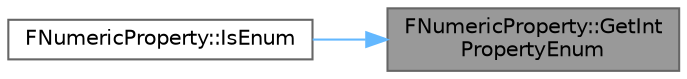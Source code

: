 digraph "FNumericProperty::GetIntPropertyEnum"
{
 // INTERACTIVE_SVG=YES
 // LATEX_PDF_SIZE
  bgcolor="transparent";
  edge [fontname=Helvetica,fontsize=10,labelfontname=Helvetica,labelfontsize=10];
  node [fontname=Helvetica,fontsize=10,shape=box,height=0.2,width=0.4];
  rankdir="RL";
  Node1 [id="Node000001",label="FNumericProperty::GetInt\lPropertyEnum",height=0.2,width=0.4,color="gray40", fillcolor="grey60", style="filled", fontcolor="black",tooltip="Return the UEnum if this property is a FByteProperty with a non-null Enum."];
  Node1 -> Node2 [id="edge1_Node000001_Node000002",dir="back",color="steelblue1",style="solid",tooltip=" "];
  Node2 [id="Node000002",label="FNumericProperty::IsEnum",height=0.2,width=0.4,color="grey40", fillcolor="white", style="filled",URL="$d3/d7c/classFNumericProperty.html#abf26882452ea6c51a109847a7b987df1",tooltip="Return true if this property is a FByteProperty with a non-null Enum."];
}
